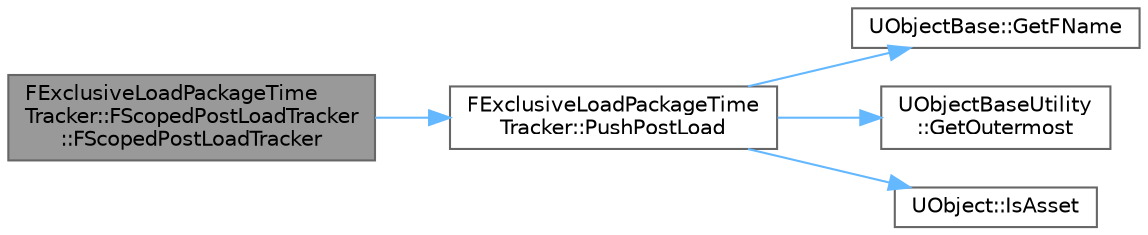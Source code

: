 digraph "FExclusiveLoadPackageTimeTracker::FScopedPostLoadTracker::FScopedPostLoadTracker"
{
 // INTERACTIVE_SVG=YES
 // LATEX_PDF_SIZE
  bgcolor="transparent";
  edge [fontname=Helvetica,fontsize=10,labelfontname=Helvetica,labelfontsize=10];
  node [fontname=Helvetica,fontsize=10,shape=box,height=0.2,width=0.4];
  rankdir="LR";
  Node1 [id="Node000001",label="FExclusiveLoadPackageTime\lTracker::FScopedPostLoadTracker\l::FScopedPostLoadTracker",height=0.2,width=0.4,color="gray40", fillcolor="grey60", style="filled", fontcolor="black",tooltip=" "];
  Node1 -> Node2 [id="edge1_Node000001_Node000002",color="steelblue1",style="solid",tooltip=" "];
  Node2 [id="Node000002",label="FExclusiveLoadPackageTime\lTracker::PushPostLoad",height=0.2,width=0.4,color="grey40", fillcolor="white", style="filled",URL="$dd/da6/classFExclusiveLoadPackageTimeTracker.html#ad66c080476d09f248663778f727b5b3c",tooltip="Starts a time for the specified package name."];
  Node2 -> Node3 [id="edge2_Node000002_Node000003",color="steelblue1",style="solid",tooltip=" "];
  Node3 [id="Node000003",label="UObjectBase::GetFName",height=0.2,width=0.4,color="grey40", fillcolor="white", style="filled",URL="$d9/dc4/classUObjectBase.html#a52d48dbf4c1cb6f4959b4c9ef374de2d",tooltip="Returns the logical name of this object."];
  Node2 -> Node4 [id="edge3_Node000002_Node000004",color="steelblue1",style="solid",tooltip=" "];
  Node4 [id="Node000004",label="UObjectBaseUtility\l::GetOutermost",height=0.2,width=0.4,color="grey40", fillcolor="white", style="filled",URL="$d6/d7b/classUObjectBaseUtility.html#a6196ce1631ab4c71c843d0c811887687",tooltip="Legacy function, has the same behavior as GetPackage use GetPackage instead."];
  Node2 -> Node5 [id="edge4_Node000002_Node000005",color="steelblue1",style="solid",tooltip=" "];
  Node5 [id="Node000005",label="UObject::IsAsset",height=0.2,width=0.4,color="grey40", fillcolor="white", style="filled",URL="$df/def/classUObject.html#a000da7ff54fc0f6ac3ae4e2fa6178c7a",tooltip="Returns true if this object is considered an asset."];
}
